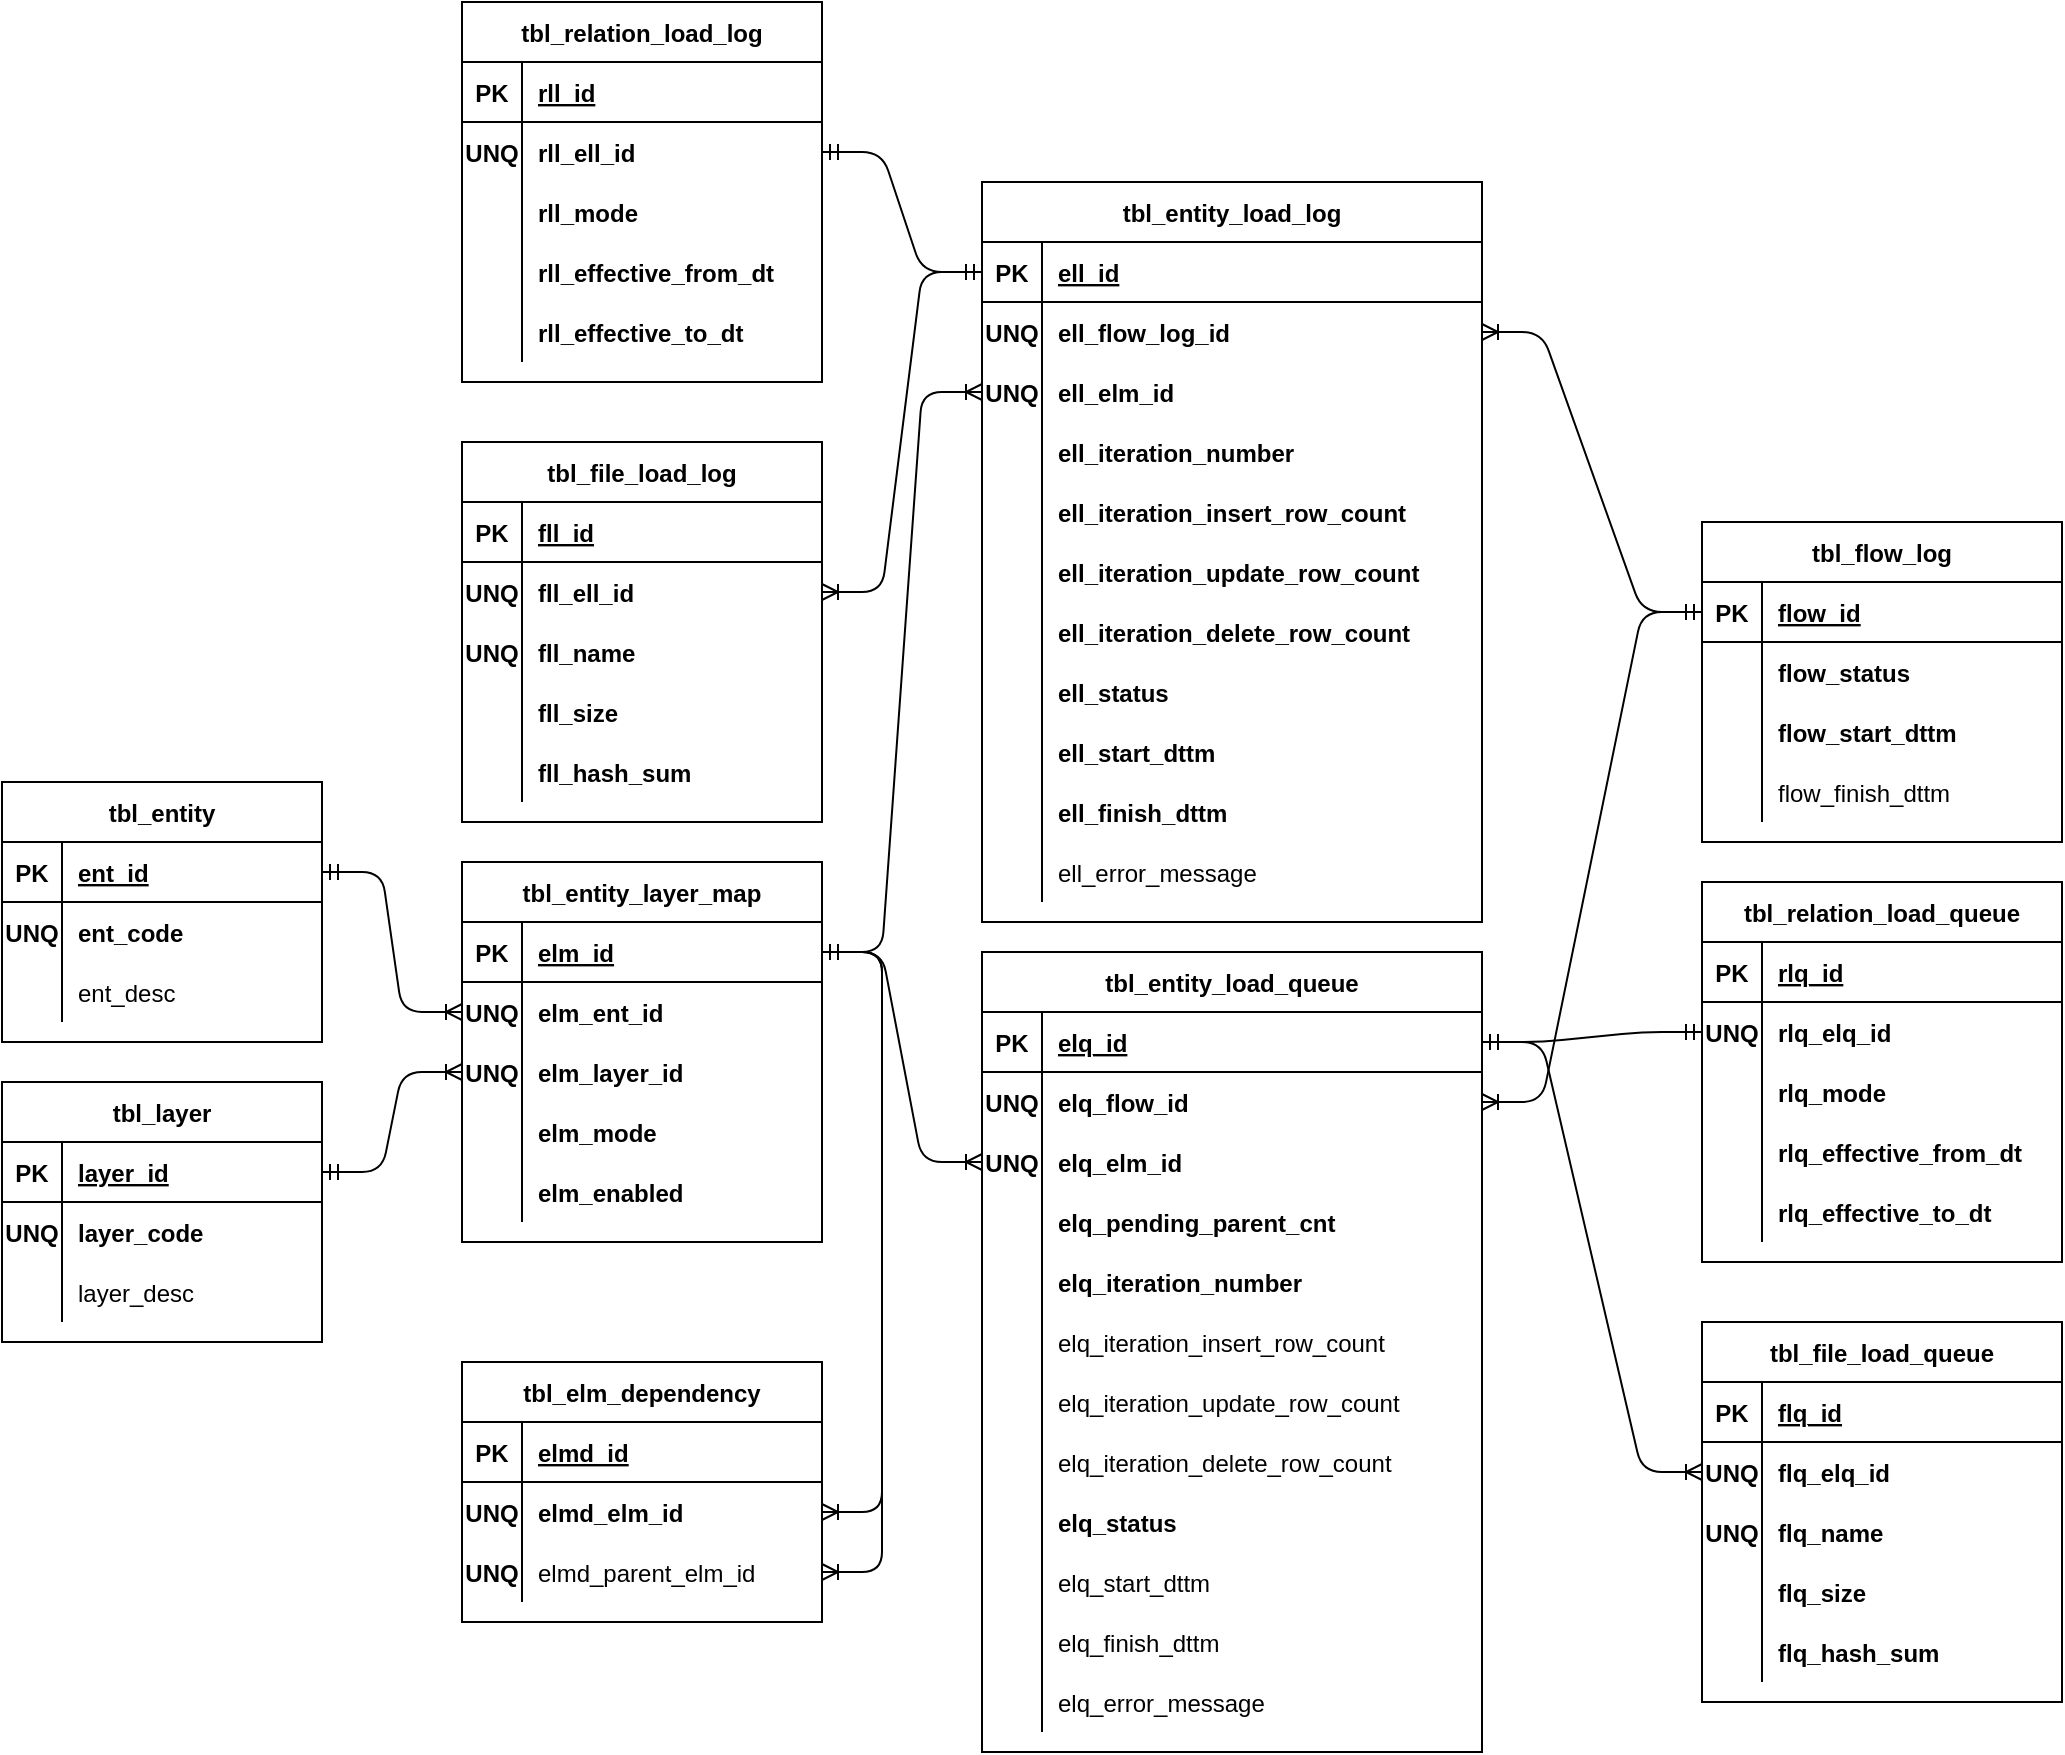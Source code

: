 <mxfile version="14.5.1" type="device"><diagram id="R2lEEEUBdFMjLlhIrx00" name="Page-1"><mxGraphModel dx="2272" dy="1922" grid="1" gridSize="10" guides="1" tooltips="1" connect="1" arrows="1" fold="1" page="1" pageScale="1" pageWidth="850" pageHeight="1100" math="0" shadow="0" extFonts="Permanent Marker^https://fonts.googleapis.com/css?family=Permanent+Marker"><root><mxCell id="0"/><mxCell id="1" parent="0"/><mxCell id="C-vyLk0tnHw3VtMMgP7b-2" value="tbl_layer" style="shape=table;startSize=30;container=1;collapsible=1;childLayout=tableLayout;fixedRows=1;rowLines=0;fontStyle=1;align=center;resizeLast=1;" parent="1" vertex="1"><mxGeometry x="-20" y="120" width="160" height="130" as="geometry"/></mxCell><mxCell id="C-vyLk0tnHw3VtMMgP7b-3" value="" style="shape=partialRectangle;collapsible=0;dropTarget=0;pointerEvents=0;fillColor=none;points=[[0,0.5],[1,0.5]];portConstraint=eastwest;top=0;left=0;right=0;bottom=1;" parent="C-vyLk0tnHw3VtMMgP7b-2" vertex="1"><mxGeometry y="30" width="160" height="30" as="geometry"/></mxCell><mxCell id="C-vyLk0tnHw3VtMMgP7b-4" value="PK" style="shape=partialRectangle;overflow=hidden;connectable=0;fillColor=none;top=0;left=0;bottom=0;right=0;fontStyle=1;" parent="C-vyLk0tnHw3VtMMgP7b-3" vertex="1"><mxGeometry width="30" height="30" as="geometry"/></mxCell><mxCell id="C-vyLk0tnHw3VtMMgP7b-5" value="layer_id" style="shape=partialRectangle;overflow=hidden;connectable=0;fillColor=none;top=0;left=0;bottom=0;right=0;align=left;spacingLeft=6;fontStyle=5;" parent="C-vyLk0tnHw3VtMMgP7b-3" vertex="1"><mxGeometry x="30" width="130" height="30" as="geometry"/></mxCell><mxCell id="C-vyLk0tnHw3VtMMgP7b-6" value="" style="shape=partialRectangle;collapsible=0;dropTarget=0;pointerEvents=0;fillColor=none;points=[[0,0.5],[1,0.5]];portConstraint=eastwest;top=0;left=0;right=0;bottom=0;" parent="C-vyLk0tnHw3VtMMgP7b-2" vertex="1"><mxGeometry y="60" width="160" height="30" as="geometry"/></mxCell><mxCell id="C-vyLk0tnHw3VtMMgP7b-7" value="UNQ" style="shape=partialRectangle;overflow=hidden;connectable=0;fillColor=none;top=0;left=0;bottom=0;right=0;fontStyle=1" parent="C-vyLk0tnHw3VtMMgP7b-6" vertex="1"><mxGeometry width="30" height="30" as="geometry"/></mxCell><mxCell id="C-vyLk0tnHw3VtMMgP7b-8" value="layer_code" style="shape=partialRectangle;overflow=hidden;connectable=0;fillColor=none;top=0;left=0;bottom=0;right=0;align=left;spacingLeft=6;fontStyle=1" parent="C-vyLk0tnHw3VtMMgP7b-6" vertex="1"><mxGeometry x="30" width="130" height="30" as="geometry"/></mxCell><mxCell id="C-vyLk0tnHw3VtMMgP7b-9" value="" style="shape=partialRectangle;collapsible=0;dropTarget=0;pointerEvents=0;fillColor=none;points=[[0,0.5],[1,0.5]];portConstraint=eastwest;top=0;left=0;right=0;bottom=0;" parent="C-vyLk0tnHw3VtMMgP7b-2" vertex="1"><mxGeometry y="90" width="160" height="30" as="geometry"/></mxCell><mxCell id="C-vyLk0tnHw3VtMMgP7b-10" value="" style="shape=partialRectangle;overflow=hidden;connectable=0;fillColor=none;top=0;left=0;bottom=0;right=0;" parent="C-vyLk0tnHw3VtMMgP7b-9" vertex="1"><mxGeometry width="30" height="30" as="geometry"/></mxCell><mxCell id="C-vyLk0tnHw3VtMMgP7b-11" value="layer_desc" style="shape=partialRectangle;overflow=hidden;connectable=0;fillColor=none;top=0;left=0;bottom=0;right=0;align=left;spacingLeft=6;" parent="C-vyLk0tnHw3VtMMgP7b-9" vertex="1"><mxGeometry x="30" width="130" height="30" as="geometry"/></mxCell><mxCell id="C-vyLk0tnHw3VtMMgP7b-13" value="tbl_flow_log" style="shape=table;startSize=30;container=1;collapsible=1;childLayout=tableLayout;fixedRows=1;rowLines=0;fontStyle=1;align=center;resizeLast=1;" parent="1" vertex="1"><mxGeometry x="830" y="-160" width="180" height="160" as="geometry"/></mxCell><mxCell id="C-vyLk0tnHw3VtMMgP7b-14" value="" style="shape=partialRectangle;collapsible=0;dropTarget=0;pointerEvents=0;fillColor=none;points=[[0,0.5],[1,0.5]];portConstraint=eastwest;top=0;left=0;right=0;bottom=1;" parent="C-vyLk0tnHw3VtMMgP7b-13" vertex="1"><mxGeometry y="30" width="180" height="30" as="geometry"/></mxCell><mxCell id="C-vyLk0tnHw3VtMMgP7b-15" value="PK" style="shape=partialRectangle;overflow=hidden;connectable=0;fillColor=none;top=0;left=0;bottom=0;right=0;fontStyle=1;" parent="C-vyLk0tnHw3VtMMgP7b-14" vertex="1"><mxGeometry width="30" height="30" as="geometry"/></mxCell><mxCell id="C-vyLk0tnHw3VtMMgP7b-16" value="flow_id" style="shape=partialRectangle;overflow=hidden;connectable=0;fillColor=none;top=0;left=0;bottom=0;right=0;align=left;spacingLeft=6;fontStyle=5;" parent="C-vyLk0tnHw3VtMMgP7b-14" vertex="1"><mxGeometry x="30" width="150" height="30" as="geometry"/></mxCell><mxCell id="n-sqBbWJOkg3POBEZH9E-104" value="" style="shape=partialRectangle;collapsible=0;dropTarget=0;pointerEvents=0;fillColor=none;points=[[0,0.5],[1,0.5]];portConstraint=eastwest;top=0;left=0;right=0;bottom=0;" parent="C-vyLk0tnHw3VtMMgP7b-13" vertex="1"><mxGeometry y="60" width="180" height="30" as="geometry"/></mxCell><mxCell id="n-sqBbWJOkg3POBEZH9E-105" value="" style="shape=partialRectangle;overflow=hidden;connectable=0;fillColor=none;top=0;left=0;bottom=0;right=0;" parent="n-sqBbWJOkg3POBEZH9E-104" vertex="1"><mxGeometry width="30" height="30" as="geometry"/></mxCell><mxCell id="n-sqBbWJOkg3POBEZH9E-106" value="flow_status" style="shape=partialRectangle;overflow=hidden;connectable=0;fillColor=none;top=0;left=0;bottom=0;right=0;align=left;spacingLeft=6;fontStyle=1" parent="n-sqBbWJOkg3POBEZH9E-104" vertex="1"><mxGeometry x="30" width="150" height="30" as="geometry"/></mxCell><mxCell id="C-vyLk0tnHw3VtMMgP7b-17" value="" style="shape=partialRectangle;collapsible=0;dropTarget=0;pointerEvents=0;fillColor=none;points=[[0,0.5],[1,0.5]];portConstraint=eastwest;top=0;left=0;right=0;bottom=0;" parent="C-vyLk0tnHw3VtMMgP7b-13" vertex="1"><mxGeometry y="90" width="180" height="30" as="geometry"/></mxCell><mxCell id="C-vyLk0tnHw3VtMMgP7b-18" value="" style="shape=partialRectangle;overflow=hidden;connectable=0;fillColor=none;top=0;left=0;bottom=0;right=0;" parent="C-vyLk0tnHw3VtMMgP7b-17" vertex="1"><mxGeometry width="30" height="30" as="geometry"/></mxCell><mxCell id="C-vyLk0tnHw3VtMMgP7b-19" value="flow_start_dttm" style="shape=partialRectangle;overflow=hidden;connectable=0;fillColor=none;top=0;left=0;bottom=0;right=0;align=left;spacingLeft=6;fontStyle=1" parent="C-vyLk0tnHw3VtMMgP7b-17" vertex="1"><mxGeometry x="30" width="150" height="30" as="geometry"/></mxCell><mxCell id="C-vyLk0tnHw3VtMMgP7b-20" value="" style="shape=partialRectangle;collapsible=0;dropTarget=0;pointerEvents=0;fillColor=none;points=[[0,0.5],[1,0.5]];portConstraint=eastwest;top=0;left=0;right=0;bottom=0;" parent="C-vyLk0tnHw3VtMMgP7b-13" vertex="1"><mxGeometry y="120" width="180" height="30" as="geometry"/></mxCell><mxCell id="C-vyLk0tnHw3VtMMgP7b-21" value="" style="shape=partialRectangle;overflow=hidden;connectable=0;fillColor=none;top=0;left=0;bottom=0;right=0;" parent="C-vyLk0tnHw3VtMMgP7b-20" vertex="1"><mxGeometry width="30" height="30" as="geometry"/></mxCell><mxCell id="C-vyLk0tnHw3VtMMgP7b-22" value="flow_finish_dttm" style="shape=partialRectangle;overflow=hidden;connectable=0;fillColor=none;top=0;left=0;bottom=0;right=0;align=left;spacingLeft=6;" parent="C-vyLk0tnHw3VtMMgP7b-20" vertex="1"><mxGeometry x="30" width="150" height="30" as="geometry"/></mxCell><mxCell id="C-vyLk0tnHw3VtMMgP7b-23" value="tbl_entity" style="shape=table;startSize=30;container=1;collapsible=1;childLayout=tableLayout;fixedRows=1;rowLines=0;fontStyle=1;align=center;resizeLast=1;" parent="1" vertex="1"><mxGeometry x="-20" y="-30" width="160" height="130" as="geometry"/></mxCell><mxCell id="C-vyLk0tnHw3VtMMgP7b-24" value="" style="shape=partialRectangle;collapsible=0;dropTarget=0;pointerEvents=0;fillColor=none;points=[[0,0.5],[1,0.5]];portConstraint=eastwest;top=0;left=0;right=0;bottom=1;" parent="C-vyLk0tnHw3VtMMgP7b-23" vertex="1"><mxGeometry y="30" width="160" height="30" as="geometry"/></mxCell><mxCell id="C-vyLk0tnHw3VtMMgP7b-25" value="PK" style="shape=partialRectangle;overflow=hidden;connectable=0;fillColor=none;top=0;left=0;bottom=0;right=0;fontStyle=1;" parent="C-vyLk0tnHw3VtMMgP7b-24" vertex="1"><mxGeometry width="30" height="30" as="geometry"/></mxCell><mxCell id="C-vyLk0tnHw3VtMMgP7b-26" value="ent_id" style="shape=partialRectangle;overflow=hidden;connectable=0;fillColor=none;top=0;left=0;bottom=0;right=0;align=left;spacingLeft=6;fontStyle=5;" parent="C-vyLk0tnHw3VtMMgP7b-24" vertex="1"><mxGeometry x="30" width="130" height="30" as="geometry"/></mxCell><mxCell id="n-sqBbWJOkg3POBEZH9E-1" value="" style="shape=partialRectangle;collapsible=0;dropTarget=0;pointerEvents=0;fillColor=none;points=[[0,0.5],[1,0.5]];portConstraint=eastwest;top=0;left=0;right=0;bottom=0;" parent="C-vyLk0tnHw3VtMMgP7b-23" vertex="1"><mxGeometry y="60" width="160" height="30" as="geometry"/></mxCell><mxCell id="n-sqBbWJOkg3POBEZH9E-2" value="UNQ" style="shape=partialRectangle;overflow=hidden;connectable=0;fillColor=none;top=0;left=0;bottom=0;right=0;fontStyle=1" parent="n-sqBbWJOkg3POBEZH9E-1" vertex="1"><mxGeometry width="30" height="30" as="geometry"/></mxCell><mxCell id="n-sqBbWJOkg3POBEZH9E-3" value="ent_code" style="shape=partialRectangle;overflow=hidden;connectable=0;fillColor=none;top=0;left=0;bottom=0;right=0;align=left;spacingLeft=6;fontStyle=1" parent="n-sqBbWJOkg3POBEZH9E-1" vertex="1"><mxGeometry x="30" width="130" height="30" as="geometry"/></mxCell><mxCell id="n-sqBbWJOkg3POBEZH9E-7" value="" style="shape=partialRectangle;collapsible=0;dropTarget=0;pointerEvents=0;fillColor=none;points=[[0,0.5],[1,0.5]];portConstraint=eastwest;top=0;left=0;right=0;bottom=0;" parent="C-vyLk0tnHw3VtMMgP7b-23" vertex="1"><mxGeometry y="90" width="160" height="30" as="geometry"/></mxCell><mxCell id="n-sqBbWJOkg3POBEZH9E-8" value="" style="shape=partialRectangle;overflow=hidden;connectable=0;fillColor=none;top=0;left=0;bottom=0;right=0;" parent="n-sqBbWJOkg3POBEZH9E-7" vertex="1"><mxGeometry width="30" height="30" as="geometry"/></mxCell><mxCell id="n-sqBbWJOkg3POBEZH9E-9" value="ent_desc" style="shape=partialRectangle;overflow=hidden;connectable=0;fillColor=none;top=0;left=0;bottom=0;right=0;align=left;spacingLeft=6;fontStyle=0" parent="n-sqBbWJOkg3POBEZH9E-7" vertex="1"><mxGeometry x="30" width="130" height="30" as="geometry"/></mxCell><mxCell id="n-sqBbWJOkg3POBEZH9E-13" value="" style="edgeStyle=entityRelationEdgeStyle;fontSize=12;html=1;endArrow=ERoneToMany;startArrow=ERmandOne;" parent="1" source="C-vyLk0tnHw3VtMMgP7b-3" target="0YgivnZFi4WIbgcl_7bm-8" edge="1"><mxGeometry width="100" height="100" relative="1" as="geometry"><mxPoint x="370" y="460" as="sourcePoint"/><mxPoint x="470" y="360" as="targetPoint"/></mxGeometry></mxCell><mxCell id="n-sqBbWJOkg3POBEZH9E-30" value="" style="edgeStyle=entityRelationEdgeStyle;fontSize=12;html=1;endArrow=ERoneToMany;startArrow=ERmandOne;" parent="1" source="C-vyLk0tnHw3VtMMgP7b-14" target="n-sqBbWJOkg3POBEZH9E-35" edge="1"><mxGeometry width="100" height="100" relative="1" as="geometry"><mxPoint x="370" y="490" as="sourcePoint"/><mxPoint x="980" y="115" as="targetPoint"/></mxGeometry></mxCell><mxCell id="n-sqBbWJOkg3POBEZH9E-31" value="tbl_entity_load_log" style="shape=table;startSize=30;container=1;collapsible=1;childLayout=tableLayout;fixedRows=1;rowLines=0;fontStyle=1;align=center;resizeLast=1;" parent="1" vertex="1"><mxGeometry x="470" y="-330" width="250" height="370" as="geometry"/></mxCell><mxCell id="n-sqBbWJOkg3POBEZH9E-32" value="" style="shape=partialRectangle;collapsible=0;dropTarget=0;pointerEvents=0;fillColor=none;top=0;left=0;bottom=1;right=0;points=[[0,0.5],[1,0.5]];portConstraint=eastwest;" parent="n-sqBbWJOkg3POBEZH9E-31" vertex="1"><mxGeometry y="30" width="250" height="30" as="geometry"/></mxCell><mxCell id="n-sqBbWJOkg3POBEZH9E-33" value="PK" style="shape=partialRectangle;connectable=0;fillColor=none;top=0;left=0;bottom=0;right=0;fontStyle=1;overflow=hidden;" parent="n-sqBbWJOkg3POBEZH9E-32" vertex="1"><mxGeometry width="30" height="30" as="geometry"/></mxCell><mxCell id="n-sqBbWJOkg3POBEZH9E-34" value="ell_id" style="shape=partialRectangle;connectable=0;fillColor=none;top=0;left=0;bottom=0;right=0;align=left;spacingLeft=6;fontStyle=5;overflow=hidden;" parent="n-sqBbWJOkg3POBEZH9E-32" vertex="1"><mxGeometry x="30" width="220" height="30" as="geometry"/></mxCell><mxCell id="n-sqBbWJOkg3POBEZH9E-35" value="" style="shape=partialRectangle;collapsible=0;dropTarget=0;pointerEvents=0;fillColor=none;top=0;left=0;bottom=0;right=0;points=[[0,0.5],[1,0.5]];portConstraint=eastwest;" parent="n-sqBbWJOkg3POBEZH9E-31" vertex="1"><mxGeometry y="60" width="250" height="30" as="geometry"/></mxCell><mxCell id="n-sqBbWJOkg3POBEZH9E-36" value="UNQ" style="shape=partialRectangle;connectable=0;fillColor=none;top=0;left=0;bottom=0;right=0;editable=1;overflow=hidden;fontStyle=1" parent="n-sqBbWJOkg3POBEZH9E-35" vertex="1"><mxGeometry width="30" height="30" as="geometry"/></mxCell><mxCell id="n-sqBbWJOkg3POBEZH9E-37" value="ell_flow_log_id" style="shape=partialRectangle;connectable=0;fillColor=none;top=0;left=0;bottom=0;right=0;align=left;spacingLeft=6;overflow=hidden;fontStyle=1" parent="n-sqBbWJOkg3POBEZH9E-35" vertex="1"><mxGeometry x="30" width="220" height="30" as="geometry"/></mxCell><mxCell id="n-sqBbWJOkg3POBEZH9E-38" value="" style="shape=partialRectangle;collapsible=0;dropTarget=0;pointerEvents=0;fillColor=none;top=0;left=0;bottom=0;right=0;points=[[0,0.5],[1,0.5]];portConstraint=eastwest;" parent="n-sqBbWJOkg3POBEZH9E-31" vertex="1"><mxGeometry y="90" width="250" height="30" as="geometry"/></mxCell><mxCell id="n-sqBbWJOkg3POBEZH9E-39" value="UNQ" style="shape=partialRectangle;connectable=0;fillColor=none;top=0;left=0;bottom=0;right=0;editable=1;overflow=hidden;fontStyle=1" parent="n-sqBbWJOkg3POBEZH9E-38" vertex="1"><mxGeometry width="30" height="30" as="geometry"/></mxCell><mxCell id="n-sqBbWJOkg3POBEZH9E-40" value="ell_elm_id" style="shape=partialRectangle;connectable=0;fillColor=none;top=0;left=0;bottom=0;right=0;align=left;spacingLeft=6;overflow=hidden;fontStyle=1" parent="n-sqBbWJOkg3POBEZH9E-38" vertex="1"><mxGeometry x="30" width="220" height="30" as="geometry"/></mxCell><mxCell id="n-sqBbWJOkg3POBEZH9E-67" value="" style="shape=partialRectangle;collapsible=0;dropTarget=0;pointerEvents=0;fillColor=none;top=0;left=0;bottom=0;right=0;points=[[0,0.5],[1,0.5]];portConstraint=eastwest;" parent="n-sqBbWJOkg3POBEZH9E-31" vertex="1"><mxGeometry y="120" width="250" height="30" as="geometry"/></mxCell><mxCell id="n-sqBbWJOkg3POBEZH9E-68" value="" style="shape=partialRectangle;connectable=0;fillColor=none;top=0;left=0;bottom=0;right=0;editable=1;overflow=hidden;" parent="n-sqBbWJOkg3POBEZH9E-67" vertex="1"><mxGeometry width="30" height="30" as="geometry"/></mxCell><mxCell id="n-sqBbWJOkg3POBEZH9E-69" value="ell_iteration_number" style="shape=partialRectangle;connectable=0;fillColor=none;top=0;left=0;bottom=0;right=0;align=left;spacingLeft=6;overflow=hidden;fontStyle=1" parent="n-sqBbWJOkg3POBEZH9E-67" vertex="1"><mxGeometry x="30" width="220" height="30" as="geometry"/></mxCell><mxCell id="n-sqBbWJOkg3POBEZH9E-70" value="" style="shape=partialRectangle;collapsible=0;dropTarget=0;pointerEvents=0;fillColor=none;top=0;left=0;bottom=0;right=0;points=[[0,0.5],[1,0.5]];portConstraint=eastwest;" parent="n-sqBbWJOkg3POBEZH9E-31" vertex="1"><mxGeometry y="150" width="250" height="30" as="geometry"/></mxCell><mxCell id="n-sqBbWJOkg3POBEZH9E-71" value="" style="shape=partialRectangle;connectable=0;fillColor=none;top=0;left=0;bottom=0;right=0;editable=1;overflow=hidden;" parent="n-sqBbWJOkg3POBEZH9E-70" vertex="1"><mxGeometry width="30" height="30" as="geometry"/></mxCell><mxCell id="n-sqBbWJOkg3POBEZH9E-72" value="ell_iteration_insert_row_count" style="shape=partialRectangle;connectable=0;fillColor=none;top=0;left=0;bottom=0;right=0;align=left;spacingLeft=6;overflow=hidden;fontStyle=1" parent="n-sqBbWJOkg3POBEZH9E-70" vertex="1"><mxGeometry x="30" width="220" height="30" as="geometry"/></mxCell><mxCell id="0YgivnZFi4WIbgcl_7bm-109" value="" style="shape=partialRectangle;collapsible=0;dropTarget=0;pointerEvents=0;fillColor=none;top=0;left=0;bottom=0;right=0;points=[[0,0.5],[1,0.5]];portConstraint=eastwest;" parent="n-sqBbWJOkg3POBEZH9E-31" vertex="1"><mxGeometry y="180" width="250" height="30" as="geometry"/></mxCell><mxCell id="0YgivnZFi4WIbgcl_7bm-110" value="" style="shape=partialRectangle;connectable=0;fillColor=none;top=0;left=0;bottom=0;right=0;editable=1;overflow=hidden;" parent="0YgivnZFi4WIbgcl_7bm-109" vertex="1"><mxGeometry width="30" height="30" as="geometry"/></mxCell><mxCell id="0YgivnZFi4WIbgcl_7bm-111" value="ell_iteration_update_row_count" style="shape=partialRectangle;connectable=0;fillColor=none;top=0;left=0;bottom=0;right=0;align=left;spacingLeft=6;overflow=hidden;fontStyle=1" parent="0YgivnZFi4WIbgcl_7bm-109" vertex="1"><mxGeometry x="30" width="220" height="30" as="geometry"/></mxCell><mxCell id="0YgivnZFi4WIbgcl_7bm-112" value="" style="shape=partialRectangle;collapsible=0;dropTarget=0;pointerEvents=0;fillColor=none;top=0;left=0;bottom=0;right=0;points=[[0,0.5],[1,0.5]];portConstraint=eastwest;" parent="n-sqBbWJOkg3POBEZH9E-31" vertex="1"><mxGeometry y="210" width="250" height="30" as="geometry"/></mxCell><mxCell id="0YgivnZFi4WIbgcl_7bm-113" value="" style="shape=partialRectangle;connectable=0;fillColor=none;top=0;left=0;bottom=0;right=0;editable=1;overflow=hidden;" parent="0YgivnZFi4WIbgcl_7bm-112" vertex="1"><mxGeometry width="30" height="30" as="geometry"/></mxCell><mxCell id="0YgivnZFi4WIbgcl_7bm-114" value="ell_iteration_delete_row_count" style="shape=partialRectangle;connectable=0;fillColor=none;top=0;left=0;bottom=0;right=0;align=left;spacingLeft=6;overflow=hidden;fontStyle=1" parent="0YgivnZFi4WIbgcl_7bm-112" vertex="1"><mxGeometry x="30" width="220" height="30" as="geometry"/></mxCell><mxCell id="n-sqBbWJOkg3POBEZH9E-41" value="" style="shape=partialRectangle;collapsible=0;dropTarget=0;pointerEvents=0;fillColor=none;top=0;left=0;bottom=0;right=0;points=[[0,0.5],[1,0.5]];portConstraint=eastwest;" parent="n-sqBbWJOkg3POBEZH9E-31" vertex="1"><mxGeometry y="240" width="250" height="30" as="geometry"/></mxCell><mxCell id="n-sqBbWJOkg3POBEZH9E-42" value="" style="shape=partialRectangle;connectable=0;fillColor=none;top=0;left=0;bottom=0;right=0;editable=1;overflow=hidden;" parent="n-sqBbWJOkg3POBEZH9E-41" vertex="1"><mxGeometry width="30" height="30" as="geometry"/></mxCell><mxCell id="n-sqBbWJOkg3POBEZH9E-43" value="ell_status" style="shape=partialRectangle;connectable=0;fillColor=none;top=0;left=0;bottom=0;right=0;align=left;spacingLeft=6;overflow=hidden;fontStyle=1" parent="n-sqBbWJOkg3POBEZH9E-41" vertex="1"><mxGeometry x="30" width="220" height="30" as="geometry"/></mxCell><mxCell id="n-sqBbWJOkg3POBEZH9E-53" value="" style="shape=partialRectangle;collapsible=0;dropTarget=0;pointerEvents=0;fillColor=none;top=0;left=0;bottom=0;right=0;points=[[0,0.5],[1,0.5]];portConstraint=eastwest;" parent="n-sqBbWJOkg3POBEZH9E-31" vertex="1"><mxGeometry y="270" width="250" height="30" as="geometry"/></mxCell><mxCell id="n-sqBbWJOkg3POBEZH9E-54" value="" style="shape=partialRectangle;connectable=0;fillColor=none;top=0;left=0;bottom=0;right=0;editable=1;overflow=hidden;" parent="n-sqBbWJOkg3POBEZH9E-53" vertex="1"><mxGeometry width="30" height="30" as="geometry"/></mxCell><mxCell id="n-sqBbWJOkg3POBEZH9E-55" value="ell_start_dttm" style="shape=partialRectangle;connectable=0;fillColor=none;top=0;left=0;bottom=0;right=0;align=left;spacingLeft=6;overflow=hidden;fontStyle=1" parent="n-sqBbWJOkg3POBEZH9E-53" vertex="1"><mxGeometry x="30" width="220" height="30" as="geometry"/></mxCell><mxCell id="n-sqBbWJOkg3POBEZH9E-56" value="" style="shape=partialRectangle;collapsible=0;dropTarget=0;pointerEvents=0;fillColor=none;top=0;left=0;bottom=0;right=0;points=[[0,0.5],[1,0.5]];portConstraint=eastwest;" parent="n-sqBbWJOkg3POBEZH9E-31" vertex="1"><mxGeometry y="300" width="250" height="30" as="geometry"/></mxCell><mxCell id="n-sqBbWJOkg3POBEZH9E-57" value="" style="shape=partialRectangle;connectable=0;fillColor=none;top=0;left=0;bottom=0;right=0;editable=1;overflow=hidden;" parent="n-sqBbWJOkg3POBEZH9E-56" vertex="1"><mxGeometry width="30" height="30" as="geometry"/></mxCell><mxCell id="n-sqBbWJOkg3POBEZH9E-58" value="ell_finish_dttm" style="shape=partialRectangle;connectable=0;fillColor=none;top=0;left=0;bottom=0;right=0;align=left;spacingLeft=6;overflow=hidden;fontStyle=1" parent="n-sqBbWJOkg3POBEZH9E-56" vertex="1"><mxGeometry x="30" width="220" height="30" as="geometry"/></mxCell><mxCell id="n-sqBbWJOkg3POBEZH9E-59" value="" style="shape=partialRectangle;collapsible=0;dropTarget=0;pointerEvents=0;fillColor=none;top=0;left=0;bottom=0;right=0;points=[[0,0.5],[1,0.5]];portConstraint=eastwest;" parent="n-sqBbWJOkg3POBEZH9E-31" vertex="1"><mxGeometry y="330" width="250" height="30" as="geometry"/></mxCell><mxCell id="n-sqBbWJOkg3POBEZH9E-60" value="" style="shape=partialRectangle;connectable=0;fillColor=none;top=0;left=0;bottom=0;right=0;editable=1;overflow=hidden;" parent="n-sqBbWJOkg3POBEZH9E-59" vertex="1"><mxGeometry width="30" height="30" as="geometry"/></mxCell><mxCell id="n-sqBbWJOkg3POBEZH9E-61" value="ell_error_message" style="shape=partialRectangle;connectable=0;fillColor=none;top=0;left=0;bottom=0;right=0;align=left;spacingLeft=6;overflow=hidden;" parent="n-sqBbWJOkg3POBEZH9E-59" vertex="1"><mxGeometry x="30" width="220" height="30" as="geometry"/></mxCell><mxCell id="n-sqBbWJOkg3POBEZH9E-52" value="" style="edgeStyle=entityRelationEdgeStyle;fontSize=12;html=1;endArrow=ERoneToMany;startArrow=ERmandOne;" parent="1" source="0YgivnZFi4WIbgcl_7bm-2" target="n-sqBbWJOkg3POBEZH9E-38" edge="1"><mxGeometry width="100" height="100" relative="1" as="geometry"><mxPoint x="710" y="-10" as="sourcePoint"/><mxPoint x="810" y="-110" as="targetPoint"/></mxGeometry></mxCell><mxCell id="n-sqBbWJOkg3POBEZH9E-73" value="tbl_relation_load_log" style="shape=table;startSize=30;container=1;collapsible=1;childLayout=tableLayout;fixedRows=1;rowLines=0;fontStyle=1;align=center;resizeLast=1;" parent="1" vertex="1"><mxGeometry x="210" y="-420" width="180" height="190" as="geometry"/></mxCell><mxCell id="n-sqBbWJOkg3POBEZH9E-74" value="" style="shape=partialRectangle;collapsible=0;dropTarget=0;pointerEvents=0;fillColor=none;top=0;left=0;bottom=1;right=0;points=[[0,0.5],[1,0.5]];portConstraint=eastwest;" parent="n-sqBbWJOkg3POBEZH9E-73" vertex="1"><mxGeometry y="30" width="180" height="30" as="geometry"/></mxCell><mxCell id="n-sqBbWJOkg3POBEZH9E-75" value="PK" style="shape=partialRectangle;connectable=0;fillColor=none;top=0;left=0;bottom=0;right=0;fontStyle=1;overflow=hidden;" parent="n-sqBbWJOkg3POBEZH9E-74" vertex="1"><mxGeometry width="30" height="30" as="geometry"/></mxCell><mxCell id="n-sqBbWJOkg3POBEZH9E-76" value="rll_id" style="shape=partialRectangle;connectable=0;fillColor=none;top=0;left=0;bottom=0;right=0;align=left;spacingLeft=6;fontStyle=5;overflow=hidden;" parent="n-sqBbWJOkg3POBEZH9E-74" vertex="1"><mxGeometry x="30" width="150" height="30" as="geometry"/></mxCell><mxCell id="n-sqBbWJOkg3POBEZH9E-77" value="" style="shape=partialRectangle;collapsible=0;dropTarget=0;pointerEvents=0;fillColor=none;top=0;left=0;bottom=0;right=0;points=[[0,0.5],[1,0.5]];portConstraint=eastwest;" parent="n-sqBbWJOkg3POBEZH9E-73" vertex="1"><mxGeometry y="60" width="180" height="30" as="geometry"/></mxCell><mxCell id="n-sqBbWJOkg3POBEZH9E-78" value="UNQ" style="shape=partialRectangle;connectable=0;fillColor=none;top=0;left=0;bottom=0;right=0;editable=1;overflow=hidden;fontStyle=1" parent="n-sqBbWJOkg3POBEZH9E-77" vertex="1"><mxGeometry width="30" height="30" as="geometry"/></mxCell><mxCell id="n-sqBbWJOkg3POBEZH9E-79" value="rll_ell_id" style="shape=partialRectangle;connectable=0;fillColor=none;top=0;left=0;bottom=0;right=0;align=left;spacingLeft=6;overflow=hidden;fontStyle=1" parent="n-sqBbWJOkg3POBEZH9E-77" vertex="1"><mxGeometry x="30" width="150" height="30" as="geometry"/></mxCell><mxCell id="n-sqBbWJOkg3POBEZH9E-107" value="" style="shape=partialRectangle;collapsible=0;dropTarget=0;pointerEvents=0;fillColor=none;top=0;left=0;bottom=0;right=0;points=[[0,0.5],[1,0.5]];portConstraint=eastwest;" parent="n-sqBbWJOkg3POBEZH9E-73" vertex="1"><mxGeometry y="90" width="180" height="30" as="geometry"/></mxCell><mxCell id="n-sqBbWJOkg3POBEZH9E-108" value="" style="shape=partialRectangle;connectable=0;fillColor=none;top=0;left=0;bottom=0;right=0;editable=1;overflow=hidden;" parent="n-sqBbWJOkg3POBEZH9E-107" vertex="1"><mxGeometry width="30" height="30" as="geometry"/></mxCell><mxCell id="n-sqBbWJOkg3POBEZH9E-109" value="rll_mode" style="shape=partialRectangle;connectable=0;fillColor=none;top=0;left=0;bottom=0;right=0;align=left;spacingLeft=6;overflow=hidden;fontStyle=1" parent="n-sqBbWJOkg3POBEZH9E-107" vertex="1"><mxGeometry x="30" width="150" height="30" as="geometry"/></mxCell><mxCell id="n-sqBbWJOkg3POBEZH9E-80" value="" style="shape=partialRectangle;collapsible=0;dropTarget=0;pointerEvents=0;fillColor=none;top=0;left=0;bottom=0;right=0;points=[[0,0.5],[1,0.5]];portConstraint=eastwest;" parent="n-sqBbWJOkg3POBEZH9E-73" vertex="1"><mxGeometry y="120" width="180" height="30" as="geometry"/></mxCell><mxCell id="n-sqBbWJOkg3POBEZH9E-81" value="" style="shape=partialRectangle;connectable=0;fillColor=none;top=0;left=0;bottom=0;right=0;editable=1;overflow=hidden;" parent="n-sqBbWJOkg3POBEZH9E-80" vertex="1"><mxGeometry width="30" height="30" as="geometry"/></mxCell><mxCell id="n-sqBbWJOkg3POBEZH9E-82" value="rll_effective_from_dt" style="shape=partialRectangle;connectable=0;fillColor=none;top=0;left=0;bottom=0;right=0;align=left;spacingLeft=6;overflow=hidden;fontStyle=1" parent="n-sqBbWJOkg3POBEZH9E-80" vertex="1"><mxGeometry x="30" width="150" height="30" as="geometry"/></mxCell><mxCell id="n-sqBbWJOkg3POBEZH9E-83" value="" style="shape=partialRectangle;collapsible=0;dropTarget=0;pointerEvents=0;fillColor=none;top=0;left=0;bottom=0;right=0;points=[[0,0.5],[1,0.5]];portConstraint=eastwest;" parent="n-sqBbWJOkg3POBEZH9E-73" vertex="1"><mxGeometry y="150" width="180" height="30" as="geometry"/></mxCell><mxCell id="n-sqBbWJOkg3POBEZH9E-84" value="" style="shape=partialRectangle;connectable=0;fillColor=none;top=0;left=0;bottom=0;right=0;editable=1;overflow=hidden;" parent="n-sqBbWJOkg3POBEZH9E-83" vertex="1"><mxGeometry width="30" height="30" as="geometry"/></mxCell><mxCell id="n-sqBbWJOkg3POBEZH9E-85" value="rll_effective_to_dt" style="shape=partialRectangle;connectable=0;fillColor=none;top=0;left=0;bottom=0;right=0;align=left;spacingLeft=6;overflow=hidden;fontStyle=1" parent="n-sqBbWJOkg3POBEZH9E-83" vertex="1"><mxGeometry x="30" width="150" height="30" as="geometry"/></mxCell><mxCell id="n-sqBbWJOkg3POBEZH9E-86" value="" style="edgeStyle=entityRelationEdgeStyle;fontSize=12;html=1;endArrow=ERmandOne;startArrow=ERmandOne;" parent="1" source="n-sqBbWJOkg3POBEZH9E-32" target="n-sqBbWJOkg3POBEZH9E-77" edge="1"><mxGeometry width="100" height="100" relative="1" as="geometry"><mxPoint x="630" y="-10" as="sourcePoint"/><mxPoint x="730" y="-110" as="targetPoint"/></mxGeometry></mxCell><mxCell id="n-sqBbWJOkg3POBEZH9E-87" value="tbl_file_load_log" style="shape=table;startSize=30;container=1;collapsible=1;childLayout=tableLayout;fixedRows=1;rowLines=0;fontStyle=1;align=center;resizeLast=1;" parent="1" vertex="1"><mxGeometry x="210" y="-200" width="180" height="190" as="geometry"/></mxCell><mxCell id="n-sqBbWJOkg3POBEZH9E-88" value="" style="shape=partialRectangle;collapsible=0;dropTarget=0;pointerEvents=0;fillColor=none;top=0;left=0;bottom=1;right=0;points=[[0,0.5],[1,0.5]];portConstraint=eastwest;" parent="n-sqBbWJOkg3POBEZH9E-87" vertex="1"><mxGeometry y="30" width="180" height="30" as="geometry"/></mxCell><mxCell id="n-sqBbWJOkg3POBEZH9E-89" value="PK" style="shape=partialRectangle;connectable=0;fillColor=none;top=0;left=0;bottom=0;right=0;fontStyle=1;overflow=hidden;" parent="n-sqBbWJOkg3POBEZH9E-88" vertex="1"><mxGeometry width="30" height="30" as="geometry"/></mxCell><mxCell id="n-sqBbWJOkg3POBEZH9E-90" value="fll_id" style="shape=partialRectangle;connectable=0;fillColor=none;top=0;left=0;bottom=0;right=0;align=left;spacingLeft=6;fontStyle=5;overflow=hidden;" parent="n-sqBbWJOkg3POBEZH9E-88" vertex="1"><mxGeometry x="30" width="150" height="30" as="geometry"/></mxCell><mxCell id="n-sqBbWJOkg3POBEZH9E-91" value="" style="shape=partialRectangle;collapsible=0;dropTarget=0;pointerEvents=0;fillColor=none;top=0;left=0;bottom=0;right=0;points=[[0,0.5],[1,0.5]];portConstraint=eastwest;" parent="n-sqBbWJOkg3POBEZH9E-87" vertex="1"><mxGeometry y="60" width="180" height="30" as="geometry"/></mxCell><mxCell id="n-sqBbWJOkg3POBEZH9E-92" value="UNQ" style="shape=partialRectangle;connectable=0;fillColor=none;top=0;left=0;bottom=0;right=0;editable=1;overflow=hidden;fontStyle=1" parent="n-sqBbWJOkg3POBEZH9E-91" vertex="1"><mxGeometry width="30" height="30" as="geometry"/></mxCell><mxCell id="n-sqBbWJOkg3POBEZH9E-93" value="fll_ell_id" style="shape=partialRectangle;connectable=0;fillColor=none;top=0;left=0;bottom=0;right=0;align=left;spacingLeft=6;overflow=hidden;fontStyle=1" parent="n-sqBbWJOkg3POBEZH9E-91" vertex="1"><mxGeometry x="30" width="150" height="30" as="geometry"/></mxCell><mxCell id="n-sqBbWJOkg3POBEZH9E-94" value="" style="shape=partialRectangle;collapsible=0;dropTarget=0;pointerEvents=0;fillColor=none;top=0;left=0;bottom=0;right=0;points=[[0,0.5],[1,0.5]];portConstraint=eastwest;" parent="n-sqBbWJOkg3POBEZH9E-87" vertex="1"><mxGeometry y="90" width="180" height="30" as="geometry"/></mxCell><mxCell id="n-sqBbWJOkg3POBEZH9E-95" value="UNQ" style="shape=partialRectangle;connectable=0;fillColor=none;top=0;left=0;bottom=0;right=0;editable=1;overflow=hidden;fontStyle=1" parent="n-sqBbWJOkg3POBEZH9E-94" vertex="1"><mxGeometry width="30" height="30" as="geometry"/></mxCell><mxCell id="n-sqBbWJOkg3POBEZH9E-96" value="fll_name" style="shape=partialRectangle;connectable=0;fillColor=none;top=0;left=0;bottom=0;right=0;align=left;spacingLeft=6;overflow=hidden;fontStyle=1" parent="n-sqBbWJOkg3POBEZH9E-94" vertex="1"><mxGeometry x="30" width="150" height="30" as="geometry"/></mxCell><mxCell id="n-sqBbWJOkg3POBEZH9E-97" value="" style="shape=partialRectangle;collapsible=0;dropTarget=0;pointerEvents=0;fillColor=none;top=0;left=0;bottom=0;right=0;points=[[0,0.5],[1,0.5]];portConstraint=eastwest;" parent="n-sqBbWJOkg3POBEZH9E-87" vertex="1"><mxGeometry y="120" width="180" height="30" as="geometry"/></mxCell><mxCell id="n-sqBbWJOkg3POBEZH9E-98" value="" style="shape=partialRectangle;connectable=0;fillColor=none;top=0;left=0;bottom=0;right=0;editable=1;overflow=hidden;" parent="n-sqBbWJOkg3POBEZH9E-97" vertex="1"><mxGeometry width="30" height="30" as="geometry"/></mxCell><mxCell id="n-sqBbWJOkg3POBEZH9E-99" value="fll_size" style="shape=partialRectangle;connectable=0;fillColor=none;top=0;left=0;bottom=0;right=0;align=left;spacingLeft=6;overflow=hidden;fontStyle=1" parent="n-sqBbWJOkg3POBEZH9E-97" vertex="1"><mxGeometry x="30" width="150" height="30" as="geometry"/></mxCell><mxCell id="n-sqBbWJOkg3POBEZH9E-100" value="" style="shape=partialRectangle;collapsible=0;dropTarget=0;pointerEvents=0;fillColor=none;top=0;left=0;bottom=0;right=0;points=[[0,0.5],[1,0.5]];portConstraint=eastwest;" parent="n-sqBbWJOkg3POBEZH9E-87" vertex="1"><mxGeometry y="150" width="180" height="30" as="geometry"/></mxCell><mxCell id="n-sqBbWJOkg3POBEZH9E-101" value="" style="shape=partialRectangle;connectable=0;fillColor=none;top=0;left=0;bottom=0;right=0;editable=1;overflow=hidden;" parent="n-sqBbWJOkg3POBEZH9E-100" vertex="1"><mxGeometry width="30" height="30" as="geometry"/></mxCell><mxCell id="n-sqBbWJOkg3POBEZH9E-102" value="fll_hash_sum" style="shape=partialRectangle;connectable=0;fillColor=none;top=0;left=0;bottom=0;right=0;align=left;spacingLeft=6;overflow=hidden;fontStyle=1" parent="n-sqBbWJOkg3POBEZH9E-100" vertex="1"><mxGeometry x="30" width="150" height="30" as="geometry"/></mxCell><mxCell id="n-sqBbWJOkg3POBEZH9E-103" value="" style="edgeStyle=entityRelationEdgeStyle;fontSize=12;html=1;endArrow=ERoneToMany;startArrow=ERmandOne;" parent="1" source="n-sqBbWJOkg3POBEZH9E-32" target="n-sqBbWJOkg3POBEZH9E-91" edge="1"><mxGeometry width="100" height="100" relative="1" as="geometry"><mxPoint x="630" y="-110" as="sourcePoint"/><mxPoint x="730" y="-210" as="targetPoint"/></mxGeometry></mxCell><mxCell id="0YgivnZFi4WIbgcl_7bm-1" value="tbl_entity_layer_map" style="shape=table;startSize=30;container=1;collapsible=1;childLayout=tableLayout;fixedRows=1;rowLines=0;fontStyle=1;align=center;resizeLast=1;" parent="1" vertex="1"><mxGeometry x="210" y="10" width="180" height="190" as="geometry"/></mxCell><mxCell id="0YgivnZFi4WIbgcl_7bm-2" value="" style="shape=partialRectangle;collapsible=0;dropTarget=0;pointerEvents=0;fillColor=none;top=0;left=0;bottom=1;right=0;points=[[0,0.5],[1,0.5]];portConstraint=eastwest;" parent="0YgivnZFi4WIbgcl_7bm-1" vertex="1"><mxGeometry y="30" width="180" height="30" as="geometry"/></mxCell><mxCell id="0YgivnZFi4WIbgcl_7bm-3" value="PK" style="shape=partialRectangle;connectable=0;fillColor=none;top=0;left=0;bottom=0;right=0;fontStyle=1;overflow=hidden;" parent="0YgivnZFi4WIbgcl_7bm-2" vertex="1"><mxGeometry width="30" height="30" as="geometry"/></mxCell><mxCell id="0YgivnZFi4WIbgcl_7bm-4" value="elm_id" style="shape=partialRectangle;connectable=0;fillColor=none;top=0;left=0;bottom=0;right=0;align=left;spacingLeft=6;fontStyle=5;overflow=hidden;" parent="0YgivnZFi4WIbgcl_7bm-2" vertex="1"><mxGeometry x="30" width="150" height="30" as="geometry"/></mxCell><mxCell id="0YgivnZFi4WIbgcl_7bm-5" value="" style="shape=partialRectangle;collapsible=0;dropTarget=0;pointerEvents=0;fillColor=none;top=0;left=0;bottom=0;right=0;points=[[0,0.5],[1,0.5]];portConstraint=eastwest;" parent="0YgivnZFi4WIbgcl_7bm-1" vertex="1"><mxGeometry y="60" width="180" height="30" as="geometry"/></mxCell><mxCell id="0YgivnZFi4WIbgcl_7bm-6" value="UNQ" style="shape=partialRectangle;connectable=0;fillColor=none;top=0;left=0;bottom=0;right=0;editable=1;overflow=hidden;fontStyle=1" parent="0YgivnZFi4WIbgcl_7bm-5" vertex="1"><mxGeometry width="30" height="30" as="geometry"/></mxCell><mxCell id="0YgivnZFi4WIbgcl_7bm-7" value="elm_ent_id" style="shape=partialRectangle;connectable=0;fillColor=none;top=0;left=0;bottom=0;right=0;align=left;spacingLeft=6;overflow=hidden;fontStyle=1" parent="0YgivnZFi4WIbgcl_7bm-5" vertex="1"><mxGeometry x="30" width="150" height="30" as="geometry"/></mxCell><mxCell id="0YgivnZFi4WIbgcl_7bm-8" value="" style="shape=partialRectangle;collapsible=0;dropTarget=0;pointerEvents=0;fillColor=none;top=0;left=0;bottom=0;right=0;points=[[0,0.5],[1,0.5]];portConstraint=eastwest;" parent="0YgivnZFi4WIbgcl_7bm-1" vertex="1"><mxGeometry y="90" width="180" height="30" as="geometry"/></mxCell><mxCell id="0YgivnZFi4WIbgcl_7bm-9" value="UNQ" style="shape=partialRectangle;connectable=0;fillColor=none;top=0;left=0;bottom=0;right=0;editable=1;overflow=hidden;fontStyle=1" parent="0YgivnZFi4WIbgcl_7bm-8" vertex="1"><mxGeometry width="30" height="30" as="geometry"/></mxCell><mxCell id="0YgivnZFi4WIbgcl_7bm-10" value="elm_layer_id" style="shape=partialRectangle;connectable=0;fillColor=none;top=0;left=0;bottom=0;right=0;align=left;spacingLeft=6;overflow=hidden;fontStyle=1" parent="0YgivnZFi4WIbgcl_7bm-8" vertex="1"><mxGeometry x="30" width="150" height="30" as="geometry"/></mxCell><mxCell id="0YgivnZFi4WIbgcl_7bm-11" value="" style="shape=partialRectangle;collapsible=0;dropTarget=0;pointerEvents=0;fillColor=none;top=0;left=0;bottom=0;right=0;points=[[0,0.5],[1,0.5]];portConstraint=eastwest;" parent="0YgivnZFi4WIbgcl_7bm-1" vertex="1"><mxGeometry y="120" width="180" height="30" as="geometry"/></mxCell><mxCell id="0YgivnZFi4WIbgcl_7bm-12" value="" style="shape=partialRectangle;connectable=0;fillColor=none;top=0;left=0;bottom=0;right=0;editable=1;overflow=hidden;" parent="0YgivnZFi4WIbgcl_7bm-11" vertex="1"><mxGeometry width="30" height="30" as="geometry"/></mxCell><mxCell id="0YgivnZFi4WIbgcl_7bm-13" value="elm_mode" style="shape=partialRectangle;connectable=0;fillColor=none;top=0;left=0;bottom=0;right=0;align=left;spacingLeft=6;overflow=hidden;fontStyle=1" parent="0YgivnZFi4WIbgcl_7bm-11" vertex="1"><mxGeometry x="30" width="150" height="30" as="geometry"/></mxCell><mxCell id="0YgivnZFi4WIbgcl_7bm-115" value="" style="shape=partialRectangle;collapsible=0;dropTarget=0;pointerEvents=0;fillColor=none;top=0;left=0;bottom=0;right=0;points=[[0,0.5],[1,0.5]];portConstraint=eastwest;" parent="0YgivnZFi4WIbgcl_7bm-1" vertex="1"><mxGeometry y="150" width="180" height="30" as="geometry"/></mxCell><mxCell id="0YgivnZFi4WIbgcl_7bm-116" value="" style="shape=partialRectangle;connectable=0;fillColor=none;top=0;left=0;bottom=0;right=0;editable=1;overflow=hidden;" parent="0YgivnZFi4WIbgcl_7bm-115" vertex="1"><mxGeometry width="30" height="30" as="geometry"/></mxCell><mxCell id="0YgivnZFi4WIbgcl_7bm-117" value="elm_enabled" style="shape=partialRectangle;connectable=0;fillColor=none;top=0;left=0;bottom=0;right=0;align=left;spacingLeft=6;overflow=hidden;fontStyle=1" parent="0YgivnZFi4WIbgcl_7bm-115" vertex="1"><mxGeometry x="30" width="150" height="30" as="geometry"/></mxCell><mxCell id="0YgivnZFi4WIbgcl_7bm-14" value="" style="edgeStyle=entityRelationEdgeStyle;fontSize=12;html=1;endArrow=ERoneToMany;startArrow=ERmandOne;" parent="1" source="C-vyLk0tnHw3VtMMgP7b-24" target="0YgivnZFi4WIbgcl_7bm-5" edge="1"><mxGeometry width="100" height="100" relative="1" as="geometry"><mxPoint x="680" y="285" as="sourcePoint"/><mxPoint x="525" y="315" as="targetPoint"/></mxGeometry></mxCell><mxCell id="0YgivnZFi4WIbgcl_7bm-15" value="tbl_elm_dependency" style="shape=table;startSize=30;container=1;collapsible=1;childLayout=tableLayout;fixedRows=1;rowLines=0;fontStyle=1;align=center;resizeLast=1;" parent="1" vertex="1"><mxGeometry x="210" y="260" width="180" height="130" as="geometry"/></mxCell><mxCell id="0YgivnZFi4WIbgcl_7bm-16" value="" style="shape=partialRectangle;collapsible=0;dropTarget=0;pointerEvents=0;fillColor=none;top=0;left=0;bottom=1;right=0;points=[[0,0.5],[1,0.5]];portConstraint=eastwest;" parent="0YgivnZFi4WIbgcl_7bm-15" vertex="1"><mxGeometry y="30" width="180" height="30" as="geometry"/></mxCell><mxCell id="0YgivnZFi4WIbgcl_7bm-17" value="PK" style="shape=partialRectangle;connectable=0;fillColor=none;top=0;left=0;bottom=0;right=0;fontStyle=1;overflow=hidden;" parent="0YgivnZFi4WIbgcl_7bm-16" vertex="1"><mxGeometry width="30" height="30" as="geometry"/></mxCell><mxCell id="0YgivnZFi4WIbgcl_7bm-18" value="elmd_id" style="shape=partialRectangle;connectable=0;fillColor=none;top=0;left=0;bottom=0;right=0;align=left;spacingLeft=6;fontStyle=5;overflow=hidden;" parent="0YgivnZFi4WIbgcl_7bm-16" vertex="1"><mxGeometry x="30" width="150" height="30" as="geometry"/></mxCell><mxCell id="0YgivnZFi4WIbgcl_7bm-19" value="" style="shape=partialRectangle;collapsible=0;dropTarget=0;pointerEvents=0;fillColor=none;top=0;left=0;bottom=0;right=0;points=[[0,0.5],[1,0.5]];portConstraint=eastwest;" parent="0YgivnZFi4WIbgcl_7bm-15" vertex="1"><mxGeometry y="60" width="180" height="30" as="geometry"/></mxCell><mxCell id="0YgivnZFi4WIbgcl_7bm-20" value="UNQ" style="shape=partialRectangle;connectable=0;fillColor=none;top=0;left=0;bottom=0;right=0;editable=1;overflow=hidden;fontStyle=1" parent="0YgivnZFi4WIbgcl_7bm-19" vertex="1"><mxGeometry width="30" height="30" as="geometry"/></mxCell><mxCell id="0YgivnZFi4WIbgcl_7bm-21" value="elmd_elm_id" style="shape=partialRectangle;connectable=0;fillColor=none;top=0;left=0;bottom=0;right=0;align=left;spacingLeft=6;overflow=hidden;fontStyle=1" parent="0YgivnZFi4WIbgcl_7bm-19" vertex="1"><mxGeometry x="30" width="150" height="30" as="geometry"/></mxCell><mxCell id="0YgivnZFi4WIbgcl_7bm-22" value="" style="shape=partialRectangle;collapsible=0;dropTarget=0;pointerEvents=0;fillColor=none;top=0;left=0;bottom=0;right=0;points=[[0,0.5],[1,0.5]];portConstraint=eastwest;" parent="0YgivnZFi4WIbgcl_7bm-15" vertex="1"><mxGeometry y="90" width="180" height="30" as="geometry"/></mxCell><mxCell id="0YgivnZFi4WIbgcl_7bm-23" value="UNQ" style="shape=partialRectangle;connectable=0;fillColor=none;top=0;left=0;bottom=0;right=0;editable=1;overflow=hidden;fontStyle=1" parent="0YgivnZFi4WIbgcl_7bm-22" vertex="1"><mxGeometry width="30" height="30" as="geometry"/></mxCell><mxCell id="0YgivnZFi4WIbgcl_7bm-24" value="elmd_parent_elm_id" style="shape=partialRectangle;connectable=0;fillColor=none;top=0;left=0;bottom=0;right=0;align=left;spacingLeft=6;overflow=hidden;fontStyle=0" parent="0YgivnZFi4WIbgcl_7bm-22" vertex="1"><mxGeometry x="30" width="150" height="30" as="geometry"/></mxCell><mxCell id="0YgivnZFi4WIbgcl_7bm-28" value="" style="edgeStyle=entityRelationEdgeStyle;fontSize=12;html=1;endArrow=ERoneToMany;startArrow=ERmandOne;" parent="1" source="0YgivnZFi4WIbgcl_7bm-2" target="0YgivnZFi4WIbgcl_7bm-19" edge="1"><mxGeometry width="100" height="100" relative="1" as="geometry"><mxPoint x="390" y="65" as="sourcePoint"/><mxPoint x="460" y="205" as="targetPoint"/></mxGeometry></mxCell><mxCell id="0YgivnZFi4WIbgcl_7bm-29" value="" style="edgeStyle=entityRelationEdgeStyle;fontSize=12;html=1;endArrow=ERoneToMany;startArrow=ERmandOne;" parent="1" source="0YgivnZFi4WIbgcl_7bm-2" target="0YgivnZFi4WIbgcl_7bm-22" edge="1"><mxGeometry width="100" height="100" relative="1" as="geometry"><mxPoint x="400" y="75" as="sourcePoint"/><mxPoint x="470" y="215" as="targetPoint"/></mxGeometry></mxCell><mxCell id="0YgivnZFi4WIbgcl_7bm-30" value="tbl_entity_load_queue" style="shape=table;startSize=30;container=1;collapsible=1;childLayout=tableLayout;fixedRows=1;rowLines=0;fontStyle=1;align=center;resizeLast=1;" parent="1" vertex="1"><mxGeometry x="470" y="55" width="250" height="400" as="geometry"/></mxCell><mxCell id="0YgivnZFi4WIbgcl_7bm-31" value="" style="shape=partialRectangle;collapsible=0;dropTarget=0;pointerEvents=0;fillColor=none;top=0;left=0;bottom=1;right=0;points=[[0,0.5],[1,0.5]];portConstraint=eastwest;" parent="0YgivnZFi4WIbgcl_7bm-30" vertex="1"><mxGeometry y="30" width="250" height="30" as="geometry"/></mxCell><mxCell id="0YgivnZFi4WIbgcl_7bm-32" value="PK" style="shape=partialRectangle;connectable=0;fillColor=none;top=0;left=0;bottom=0;right=0;fontStyle=1;overflow=hidden;" parent="0YgivnZFi4WIbgcl_7bm-31" vertex="1"><mxGeometry width="30" height="30" as="geometry"/></mxCell><mxCell id="0YgivnZFi4WIbgcl_7bm-33" value="elq_id" style="shape=partialRectangle;connectable=0;fillColor=none;top=0;left=0;bottom=0;right=0;align=left;spacingLeft=6;fontStyle=5;overflow=hidden;" parent="0YgivnZFi4WIbgcl_7bm-31" vertex="1"><mxGeometry x="30" width="220" height="30" as="geometry"/></mxCell><mxCell id="0YgivnZFi4WIbgcl_7bm-34" value="" style="shape=partialRectangle;collapsible=0;dropTarget=0;pointerEvents=0;fillColor=none;top=0;left=0;bottom=0;right=0;points=[[0,0.5],[1,0.5]];portConstraint=eastwest;" parent="0YgivnZFi4WIbgcl_7bm-30" vertex="1"><mxGeometry y="60" width="250" height="30" as="geometry"/></mxCell><mxCell id="0YgivnZFi4WIbgcl_7bm-35" value="UNQ" style="shape=partialRectangle;connectable=0;fillColor=none;top=0;left=0;bottom=0;right=0;editable=1;overflow=hidden;fontStyle=1" parent="0YgivnZFi4WIbgcl_7bm-34" vertex="1"><mxGeometry width="30" height="30" as="geometry"/></mxCell><mxCell id="0YgivnZFi4WIbgcl_7bm-36" value="elq_flow_id" style="shape=partialRectangle;connectable=0;fillColor=none;top=0;left=0;bottom=0;right=0;align=left;spacingLeft=6;overflow=hidden;fontStyle=1" parent="0YgivnZFi4WIbgcl_7bm-34" vertex="1"><mxGeometry x="30" width="220" height="30" as="geometry"/></mxCell><mxCell id="0YgivnZFi4WIbgcl_7bm-37" value="" style="shape=partialRectangle;collapsible=0;dropTarget=0;pointerEvents=0;fillColor=none;top=0;left=0;bottom=0;right=0;points=[[0,0.5],[1,0.5]];portConstraint=eastwest;" parent="0YgivnZFi4WIbgcl_7bm-30" vertex="1"><mxGeometry y="90" width="250" height="30" as="geometry"/></mxCell><mxCell id="0YgivnZFi4WIbgcl_7bm-38" value="UNQ" style="shape=partialRectangle;connectable=0;fillColor=none;top=0;left=0;bottom=0;right=0;editable=1;overflow=hidden;fontStyle=1" parent="0YgivnZFi4WIbgcl_7bm-37" vertex="1"><mxGeometry width="30" height="30" as="geometry"/></mxCell><mxCell id="0YgivnZFi4WIbgcl_7bm-39" value="elq_elm_id" style="shape=partialRectangle;connectable=0;fillColor=none;top=0;left=0;bottom=0;right=0;align=left;spacingLeft=6;overflow=hidden;fontStyle=1" parent="0YgivnZFi4WIbgcl_7bm-37" vertex="1"><mxGeometry x="30" width="220" height="30" as="geometry"/></mxCell><mxCell id="0YgivnZFi4WIbgcl_7bm-40" value="" style="shape=partialRectangle;collapsible=0;dropTarget=0;pointerEvents=0;fillColor=none;top=0;left=0;bottom=0;right=0;points=[[0,0.5],[1,0.5]];portConstraint=eastwest;" parent="0YgivnZFi4WIbgcl_7bm-30" vertex="1"><mxGeometry y="120" width="250" height="30" as="geometry"/></mxCell><mxCell id="0YgivnZFi4WIbgcl_7bm-41" value="" style="shape=partialRectangle;connectable=0;fillColor=none;top=0;left=0;bottom=0;right=0;editable=1;overflow=hidden;" parent="0YgivnZFi4WIbgcl_7bm-40" vertex="1"><mxGeometry width="30" height="30" as="geometry"/></mxCell><mxCell id="0YgivnZFi4WIbgcl_7bm-42" value="elq_pending_parent_cnt" style="shape=partialRectangle;connectable=0;fillColor=none;top=0;left=0;bottom=0;right=0;align=left;spacingLeft=6;overflow=hidden;fontStyle=1" parent="0YgivnZFi4WIbgcl_7bm-40" vertex="1"><mxGeometry x="30" width="220" height="30" as="geometry"/></mxCell><mxCell id="0YgivnZFi4WIbgcl_7bm-46" value="" style="shape=partialRectangle;collapsible=0;dropTarget=0;pointerEvents=0;fillColor=none;top=0;left=0;bottom=0;right=0;points=[[0,0.5],[1,0.5]];portConstraint=eastwest;" parent="0YgivnZFi4WIbgcl_7bm-30" vertex="1"><mxGeometry y="150" width="250" height="30" as="geometry"/></mxCell><mxCell id="0YgivnZFi4WIbgcl_7bm-47" value="" style="shape=partialRectangle;connectable=0;fillColor=none;top=0;left=0;bottom=0;right=0;editable=1;overflow=hidden;" parent="0YgivnZFi4WIbgcl_7bm-46" vertex="1"><mxGeometry width="30" height="30" as="geometry"/></mxCell><mxCell id="0YgivnZFi4WIbgcl_7bm-48" value="elq_iteration_number" style="shape=partialRectangle;connectable=0;fillColor=none;top=0;left=0;bottom=0;right=0;align=left;spacingLeft=6;overflow=hidden;fontStyle=1" parent="0YgivnZFi4WIbgcl_7bm-46" vertex="1"><mxGeometry x="30" width="220" height="30" as="geometry"/></mxCell><mxCell id="0YgivnZFi4WIbgcl_7bm-49" value="" style="shape=partialRectangle;collapsible=0;dropTarget=0;pointerEvents=0;fillColor=none;top=0;left=0;bottom=0;right=0;points=[[0,0.5],[1,0.5]];portConstraint=eastwest;" parent="0YgivnZFi4WIbgcl_7bm-30" vertex="1"><mxGeometry y="180" width="250" height="30" as="geometry"/></mxCell><mxCell id="0YgivnZFi4WIbgcl_7bm-50" value="" style="shape=partialRectangle;connectable=0;fillColor=none;top=0;left=0;bottom=0;right=0;editable=1;overflow=hidden;" parent="0YgivnZFi4WIbgcl_7bm-49" vertex="1"><mxGeometry width="30" height="30" as="geometry"/></mxCell><mxCell id="0YgivnZFi4WIbgcl_7bm-51" value="elq_iteration_insert_row_count" style="shape=partialRectangle;connectable=0;fillColor=none;top=0;left=0;bottom=0;right=0;align=left;spacingLeft=6;overflow=hidden;" parent="0YgivnZFi4WIbgcl_7bm-49" vertex="1"><mxGeometry x="30" width="220" height="30" as="geometry"/></mxCell><mxCell id="0YgivnZFi4WIbgcl_7bm-52" value="" style="shape=partialRectangle;collapsible=0;dropTarget=0;pointerEvents=0;fillColor=none;top=0;left=0;bottom=0;right=0;points=[[0,0.5],[1,0.5]];portConstraint=eastwest;" parent="0YgivnZFi4WIbgcl_7bm-30" vertex="1"><mxGeometry y="210" width="250" height="30" as="geometry"/></mxCell><mxCell id="0YgivnZFi4WIbgcl_7bm-53" value="" style="shape=partialRectangle;connectable=0;fillColor=none;top=0;left=0;bottom=0;right=0;editable=1;overflow=hidden;" parent="0YgivnZFi4WIbgcl_7bm-52" vertex="1"><mxGeometry width="30" height="30" as="geometry"/></mxCell><mxCell id="0YgivnZFi4WIbgcl_7bm-54" value="elq_iteration_update_row_count" style="shape=partialRectangle;connectable=0;fillColor=none;top=0;left=0;bottom=0;right=0;align=left;spacingLeft=6;overflow=hidden;" parent="0YgivnZFi4WIbgcl_7bm-52" vertex="1"><mxGeometry x="30" width="220" height="30" as="geometry"/></mxCell><mxCell id="0YgivnZFi4WIbgcl_7bm-55" value="" style="shape=partialRectangle;collapsible=0;dropTarget=0;pointerEvents=0;fillColor=none;top=0;left=0;bottom=0;right=0;points=[[0,0.5],[1,0.5]];portConstraint=eastwest;" parent="0YgivnZFi4WIbgcl_7bm-30" vertex="1"><mxGeometry y="240" width="250" height="30" as="geometry"/></mxCell><mxCell id="0YgivnZFi4WIbgcl_7bm-56" value="" style="shape=partialRectangle;connectable=0;fillColor=none;top=0;left=0;bottom=0;right=0;editable=1;overflow=hidden;" parent="0YgivnZFi4WIbgcl_7bm-55" vertex="1"><mxGeometry width="30" height="30" as="geometry"/></mxCell><mxCell id="0YgivnZFi4WIbgcl_7bm-57" value="elq_iteration_delete_row_count" style="shape=partialRectangle;connectable=0;fillColor=none;top=0;left=0;bottom=0;right=0;align=left;spacingLeft=6;overflow=hidden;" parent="0YgivnZFi4WIbgcl_7bm-55" vertex="1"><mxGeometry x="30" width="220" height="30" as="geometry"/></mxCell><mxCell id="0YgivnZFi4WIbgcl_7bm-58" value="" style="shape=partialRectangle;collapsible=0;dropTarget=0;pointerEvents=0;fillColor=none;top=0;left=0;bottom=0;right=0;points=[[0,0.5],[1,0.5]];portConstraint=eastwest;" parent="0YgivnZFi4WIbgcl_7bm-30" vertex="1"><mxGeometry y="270" width="250" height="30" as="geometry"/></mxCell><mxCell id="0YgivnZFi4WIbgcl_7bm-59" value="" style="shape=partialRectangle;connectable=0;fillColor=none;top=0;left=0;bottom=0;right=0;editable=1;overflow=hidden;" parent="0YgivnZFi4WIbgcl_7bm-58" vertex="1"><mxGeometry width="30" height="30" as="geometry"/></mxCell><mxCell id="0YgivnZFi4WIbgcl_7bm-60" value="elq_status" style="shape=partialRectangle;connectable=0;fillColor=none;top=0;left=0;bottom=0;right=0;align=left;spacingLeft=6;overflow=hidden;fontStyle=1" parent="0YgivnZFi4WIbgcl_7bm-58" vertex="1"><mxGeometry x="30" width="220" height="30" as="geometry"/></mxCell><mxCell id="0YgivnZFi4WIbgcl_7bm-63" value="" style="shape=partialRectangle;collapsible=0;dropTarget=0;pointerEvents=0;fillColor=none;top=0;left=0;bottom=0;right=0;points=[[0,0.5],[1,0.5]];portConstraint=eastwest;" parent="0YgivnZFi4WIbgcl_7bm-30" vertex="1"><mxGeometry y="300" width="250" height="30" as="geometry"/></mxCell><mxCell id="0YgivnZFi4WIbgcl_7bm-64" value="" style="shape=partialRectangle;connectable=0;fillColor=none;top=0;left=0;bottom=0;right=0;editable=1;overflow=hidden;" parent="0YgivnZFi4WIbgcl_7bm-63" vertex="1"><mxGeometry width="30" height="30" as="geometry"/></mxCell><mxCell id="0YgivnZFi4WIbgcl_7bm-65" value="elq_start_dttm" style="shape=partialRectangle;connectable=0;fillColor=none;top=0;left=0;bottom=0;right=0;align=left;spacingLeft=6;overflow=hidden;fontStyle=0" parent="0YgivnZFi4WIbgcl_7bm-63" vertex="1"><mxGeometry x="30" width="220" height="30" as="geometry"/></mxCell><mxCell id="0YgivnZFi4WIbgcl_7bm-66" value="" style="shape=partialRectangle;collapsible=0;dropTarget=0;pointerEvents=0;fillColor=none;top=0;left=0;bottom=0;right=0;points=[[0,0.5],[1,0.5]];portConstraint=eastwest;" parent="0YgivnZFi4WIbgcl_7bm-30" vertex="1"><mxGeometry y="330" width="250" height="30" as="geometry"/></mxCell><mxCell id="0YgivnZFi4WIbgcl_7bm-67" value="" style="shape=partialRectangle;connectable=0;fillColor=none;top=0;left=0;bottom=0;right=0;editable=1;overflow=hidden;" parent="0YgivnZFi4WIbgcl_7bm-66" vertex="1"><mxGeometry width="30" height="30" as="geometry"/></mxCell><mxCell id="0YgivnZFi4WIbgcl_7bm-68" value="elq_finish_dttm" style="shape=partialRectangle;connectable=0;fillColor=none;top=0;left=0;bottom=0;right=0;align=left;spacingLeft=6;overflow=hidden;" parent="0YgivnZFi4WIbgcl_7bm-66" vertex="1"><mxGeometry x="30" width="220" height="30" as="geometry"/></mxCell><mxCell id="0YgivnZFi4WIbgcl_7bm-69" value="" style="shape=partialRectangle;collapsible=0;dropTarget=0;pointerEvents=0;fillColor=none;top=0;left=0;bottom=0;right=0;points=[[0,0.5],[1,0.5]];portConstraint=eastwest;" parent="0YgivnZFi4WIbgcl_7bm-30" vertex="1"><mxGeometry y="360" width="250" height="30" as="geometry"/></mxCell><mxCell id="0YgivnZFi4WIbgcl_7bm-70" value="" style="shape=partialRectangle;connectable=0;fillColor=none;top=0;left=0;bottom=0;right=0;editable=1;overflow=hidden;" parent="0YgivnZFi4WIbgcl_7bm-69" vertex="1"><mxGeometry width="30" height="30" as="geometry"/></mxCell><mxCell id="0YgivnZFi4WIbgcl_7bm-71" value="elq_error_message" style="shape=partialRectangle;connectable=0;fillColor=none;top=0;left=0;bottom=0;right=0;align=left;spacingLeft=6;overflow=hidden;" parent="0YgivnZFi4WIbgcl_7bm-69" vertex="1"><mxGeometry x="30" width="220" height="30" as="geometry"/></mxCell><mxCell id="0YgivnZFi4WIbgcl_7bm-61" value="" style="edgeStyle=entityRelationEdgeStyle;fontSize=12;html=1;endArrow=ERoneToMany;startArrow=ERmandOne;jumpStyle=arc;" parent="1" source="C-vyLk0tnHw3VtMMgP7b-14" target="0YgivnZFi4WIbgcl_7bm-34" edge="1"><mxGeometry width="100" height="100" relative="1" as="geometry"><mxPoint x="820" y="95" as="sourcePoint"/><mxPoint x="730" y="-205" as="targetPoint"/></mxGeometry></mxCell><mxCell id="0YgivnZFi4WIbgcl_7bm-62" value="" style="edgeStyle=entityRelationEdgeStyle;fontSize=12;html=1;endArrow=ERoneToMany;startArrow=ERmandOne;" parent="1" source="0YgivnZFi4WIbgcl_7bm-2" target="0YgivnZFi4WIbgcl_7bm-37" edge="1"><mxGeometry width="100" height="100" relative="1" as="geometry"><mxPoint x="450" y="170" as="sourcePoint"/><mxPoint x="550" y="70" as="targetPoint"/></mxGeometry></mxCell><mxCell id="0YgivnZFi4WIbgcl_7bm-75" value="tbl_relation_load_queue" style="shape=table;startSize=30;container=1;collapsible=1;childLayout=tableLayout;fixedRows=1;rowLines=0;fontStyle=1;align=center;resizeLast=1;" parent="1" vertex="1"><mxGeometry x="830" y="20" width="180" height="190" as="geometry"/></mxCell><mxCell id="0YgivnZFi4WIbgcl_7bm-76" value="" style="shape=partialRectangle;collapsible=0;dropTarget=0;pointerEvents=0;fillColor=none;top=0;left=0;bottom=1;right=0;points=[[0,0.5],[1,0.5]];portConstraint=eastwest;" parent="0YgivnZFi4WIbgcl_7bm-75" vertex="1"><mxGeometry y="30" width="180" height="30" as="geometry"/></mxCell><mxCell id="0YgivnZFi4WIbgcl_7bm-77" value="PK" style="shape=partialRectangle;connectable=0;fillColor=none;top=0;left=0;bottom=0;right=0;fontStyle=1;overflow=hidden;" parent="0YgivnZFi4WIbgcl_7bm-76" vertex="1"><mxGeometry width="30" height="30" as="geometry"/></mxCell><mxCell id="0YgivnZFi4WIbgcl_7bm-78" value="rlq_id" style="shape=partialRectangle;connectable=0;fillColor=none;top=0;left=0;bottom=0;right=0;align=left;spacingLeft=6;fontStyle=5;overflow=hidden;" parent="0YgivnZFi4WIbgcl_7bm-76" vertex="1"><mxGeometry x="30" width="150" height="30" as="geometry"/></mxCell><mxCell id="0YgivnZFi4WIbgcl_7bm-79" value="" style="shape=partialRectangle;collapsible=0;dropTarget=0;pointerEvents=0;fillColor=none;top=0;left=0;bottom=0;right=0;points=[[0,0.5],[1,0.5]];portConstraint=eastwest;" parent="0YgivnZFi4WIbgcl_7bm-75" vertex="1"><mxGeometry y="60" width="180" height="30" as="geometry"/></mxCell><mxCell id="0YgivnZFi4WIbgcl_7bm-80" value="UNQ" style="shape=partialRectangle;connectable=0;fillColor=none;top=0;left=0;bottom=0;right=0;editable=1;overflow=hidden;fontStyle=1" parent="0YgivnZFi4WIbgcl_7bm-79" vertex="1"><mxGeometry width="30" height="30" as="geometry"/></mxCell><mxCell id="0YgivnZFi4WIbgcl_7bm-81" value="rlq_elq_id" style="shape=partialRectangle;connectable=0;fillColor=none;top=0;left=0;bottom=0;right=0;align=left;spacingLeft=6;overflow=hidden;fontStyle=1" parent="0YgivnZFi4WIbgcl_7bm-79" vertex="1"><mxGeometry x="30" width="150" height="30" as="geometry"/></mxCell><mxCell id="0YgivnZFi4WIbgcl_7bm-82" value="" style="shape=partialRectangle;collapsible=0;dropTarget=0;pointerEvents=0;fillColor=none;top=0;left=0;bottom=0;right=0;points=[[0,0.5],[1,0.5]];portConstraint=eastwest;" parent="0YgivnZFi4WIbgcl_7bm-75" vertex="1"><mxGeometry y="90" width="180" height="30" as="geometry"/></mxCell><mxCell id="0YgivnZFi4WIbgcl_7bm-83" value="" style="shape=partialRectangle;connectable=0;fillColor=none;top=0;left=0;bottom=0;right=0;editable=1;overflow=hidden;" parent="0YgivnZFi4WIbgcl_7bm-82" vertex="1"><mxGeometry width="30" height="30" as="geometry"/></mxCell><mxCell id="0YgivnZFi4WIbgcl_7bm-84" value="rlq_mode" style="shape=partialRectangle;connectable=0;fillColor=none;top=0;left=0;bottom=0;right=0;align=left;spacingLeft=6;overflow=hidden;fontStyle=1" parent="0YgivnZFi4WIbgcl_7bm-82" vertex="1"><mxGeometry x="30" width="150" height="30" as="geometry"/></mxCell><mxCell id="0YgivnZFi4WIbgcl_7bm-85" value="" style="shape=partialRectangle;collapsible=0;dropTarget=0;pointerEvents=0;fillColor=none;top=0;left=0;bottom=0;right=0;points=[[0,0.5],[1,0.5]];portConstraint=eastwest;" parent="0YgivnZFi4WIbgcl_7bm-75" vertex="1"><mxGeometry y="120" width="180" height="30" as="geometry"/></mxCell><mxCell id="0YgivnZFi4WIbgcl_7bm-86" value="" style="shape=partialRectangle;connectable=0;fillColor=none;top=0;left=0;bottom=0;right=0;editable=1;overflow=hidden;" parent="0YgivnZFi4WIbgcl_7bm-85" vertex="1"><mxGeometry width="30" height="30" as="geometry"/></mxCell><mxCell id="0YgivnZFi4WIbgcl_7bm-87" value="rlq_effective_from_dt" style="shape=partialRectangle;connectable=0;fillColor=none;top=0;left=0;bottom=0;right=0;align=left;spacingLeft=6;overflow=hidden;fontStyle=1" parent="0YgivnZFi4WIbgcl_7bm-85" vertex="1"><mxGeometry x="30" width="150" height="30" as="geometry"/></mxCell><mxCell id="0YgivnZFi4WIbgcl_7bm-88" value="" style="shape=partialRectangle;collapsible=0;dropTarget=0;pointerEvents=0;fillColor=none;top=0;left=0;bottom=0;right=0;points=[[0,0.5],[1,0.5]];portConstraint=eastwest;" parent="0YgivnZFi4WIbgcl_7bm-75" vertex="1"><mxGeometry y="150" width="180" height="30" as="geometry"/></mxCell><mxCell id="0YgivnZFi4WIbgcl_7bm-89" value="" style="shape=partialRectangle;connectable=0;fillColor=none;top=0;left=0;bottom=0;right=0;editable=1;overflow=hidden;" parent="0YgivnZFi4WIbgcl_7bm-88" vertex="1"><mxGeometry width="30" height="30" as="geometry"/></mxCell><mxCell id="0YgivnZFi4WIbgcl_7bm-90" value="rlq_effective_to_dt" style="shape=partialRectangle;connectable=0;fillColor=none;top=0;left=0;bottom=0;right=0;align=left;spacingLeft=6;overflow=hidden;fontStyle=1" parent="0YgivnZFi4WIbgcl_7bm-88" vertex="1"><mxGeometry x="30" width="150" height="30" as="geometry"/></mxCell><mxCell id="0YgivnZFi4WIbgcl_7bm-91" value="tbl_file_load_queue" style="shape=table;startSize=30;container=1;collapsible=1;childLayout=tableLayout;fixedRows=1;rowLines=0;fontStyle=1;align=center;resizeLast=1;" parent="1" vertex="1"><mxGeometry x="830" y="240" width="180" height="190" as="geometry"/></mxCell><mxCell id="0YgivnZFi4WIbgcl_7bm-92" value="" style="shape=partialRectangle;collapsible=0;dropTarget=0;pointerEvents=0;fillColor=none;top=0;left=0;bottom=1;right=0;points=[[0,0.5],[1,0.5]];portConstraint=eastwest;" parent="0YgivnZFi4WIbgcl_7bm-91" vertex="1"><mxGeometry y="30" width="180" height="30" as="geometry"/></mxCell><mxCell id="0YgivnZFi4WIbgcl_7bm-93" value="PK" style="shape=partialRectangle;connectable=0;fillColor=none;top=0;left=0;bottom=0;right=0;fontStyle=1;overflow=hidden;" parent="0YgivnZFi4WIbgcl_7bm-92" vertex="1"><mxGeometry width="30" height="30" as="geometry"/></mxCell><mxCell id="0YgivnZFi4WIbgcl_7bm-94" value="flq_id" style="shape=partialRectangle;connectable=0;fillColor=none;top=0;left=0;bottom=0;right=0;align=left;spacingLeft=6;fontStyle=5;overflow=hidden;" parent="0YgivnZFi4WIbgcl_7bm-92" vertex="1"><mxGeometry x="30" width="150" height="30" as="geometry"/></mxCell><mxCell id="0YgivnZFi4WIbgcl_7bm-95" value="" style="shape=partialRectangle;collapsible=0;dropTarget=0;pointerEvents=0;fillColor=none;top=0;left=0;bottom=0;right=0;points=[[0,0.5],[1,0.5]];portConstraint=eastwest;" parent="0YgivnZFi4WIbgcl_7bm-91" vertex="1"><mxGeometry y="60" width="180" height="30" as="geometry"/></mxCell><mxCell id="0YgivnZFi4WIbgcl_7bm-96" value="UNQ" style="shape=partialRectangle;connectable=0;fillColor=none;top=0;left=0;bottom=0;right=0;editable=1;overflow=hidden;fontStyle=1" parent="0YgivnZFi4WIbgcl_7bm-95" vertex="1"><mxGeometry width="30" height="30" as="geometry"/></mxCell><mxCell id="0YgivnZFi4WIbgcl_7bm-97" value="flq_elq_id" style="shape=partialRectangle;connectable=0;fillColor=none;top=0;left=0;bottom=0;right=0;align=left;spacingLeft=6;overflow=hidden;fontStyle=1" parent="0YgivnZFi4WIbgcl_7bm-95" vertex="1"><mxGeometry x="30" width="150" height="30" as="geometry"/></mxCell><mxCell id="0YgivnZFi4WIbgcl_7bm-98" value="" style="shape=partialRectangle;collapsible=0;dropTarget=0;pointerEvents=0;fillColor=none;top=0;left=0;bottom=0;right=0;points=[[0,0.5],[1,0.5]];portConstraint=eastwest;" parent="0YgivnZFi4WIbgcl_7bm-91" vertex="1"><mxGeometry y="90" width="180" height="30" as="geometry"/></mxCell><mxCell id="0YgivnZFi4WIbgcl_7bm-99" value="UNQ" style="shape=partialRectangle;connectable=0;fillColor=none;top=0;left=0;bottom=0;right=0;editable=1;overflow=hidden;fontStyle=1" parent="0YgivnZFi4WIbgcl_7bm-98" vertex="1"><mxGeometry width="30" height="30" as="geometry"/></mxCell><mxCell id="0YgivnZFi4WIbgcl_7bm-100" value="flq_name" style="shape=partialRectangle;connectable=0;fillColor=none;top=0;left=0;bottom=0;right=0;align=left;spacingLeft=6;overflow=hidden;fontStyle=1" parent="0YgivnZFi4WIbgcl_7bm-98" vertex="1"><mxGeometry x="30" width="150" height="30" as="geometry"/></mxCell><mxCell id="0YgivnZFi4WIbgcl_7bm-101" value="" style="shape=partialRectangle;collapsible=0;dropTarget=0;pointerEvents=0;fillColor=none;top=0;left=0;bottom=0;right=0;points=[[0,0.5],[1,0.5]];portConstraint=eastwest;" parent="0YgivnZFi4WIbgcl_7bm-91" vertex="1"><mxGeometry y="120" width="180" height="30" as="geometry"/></mxCell><mxCell id="0YgivnZFi4WIbgcl_7bm-102" value="" style="shape=partialRectangle;connectable=0;fillColor=none;top=0;left=0;bottom=0;right=0;editable=1;overflow=hidden;" parent="0YgivnZFi4WIbgcl_7bm-101" vertex="1"><mxGeometry width="30" height="30" as="geometry"/></mxCell><mxCell id="0YgivnZFi4WIbgcl_7bm-103" value="flq_size" style="shape=partialRectangle;connectable=0;fillColor=none;top=0;left=0;bottom=0;right=0;align=left;spacingLeft=6;overflow=hidden;fontStyle=1" parent="0YgivnZFi4WIbgcl_7bm-101" vertex="1"><mxGeometry x="30" width="150" height="30" as="geometry"/></mxCell><mxCell id="0YgivnZFi4WIbgcl_7bm-104" value="" style="shape=partialRectangle;collapsible=0;dropTarget=0;pointerEvents=0;fillColor=none;top=0;left=0;bottom=0;right=0;points=[[0,0.5],[1,0.5]];portConstraint=eastwest;" parent="0YgivnZFi4WIbgcl_7bm-91" vertex="1"><mxGeometry y="150" width="180" height="30" as="geometry"/></mxCell><mxCell id="0YgivnZFi4WIbgcl_7bm-105" value="" style="shape=partialRectangle;connectable=0;fillColor=none;top=0;left=0;bottom=0;right=0;editable=1;overflow=hidden;" parent="0YgivnZFi4WIbgcl_7bm-104" vertex="1"><mxGeometry width="30" height="30" as="geometry"/></mxCell><mxCell id="0YgivnZFi4WIbgcl_7bm-106" value="flq_hash_sum" style="shape=partialRectangle;connectable=0;fillColor=none;top=0;left=0;bottom=0;right=0;align=left;spacingLeft=6;overflow=hidden;fontStyle=1" parent="0YgivnZFi4WIbgcl_7bm-104" vertex="1"><mxGeometry x="30" width="150" height="30" as="geometry"/></mxCell><mxCell id="0YgivnZFi4WIbgcl_7bm-107" value="" style="edgeStyle=entityRelationEdgeStyle;fontSize=12;html=1;endArrow=ERmandOne;startArrow=ERmandOne;jumpStyle=none;endFill=0;" parent="1" source="0YgivnZFi4WIbgcl_7bm-31" target="0YgivnZFi4WIbgcl_7bm-79" edge="1"><mxGeometry width="100" height="100" relative="1" as="geometry"><mxPoint x="810" y="-205" as="sourcePoint"/><mxPoint x="730" y="140" as="targetPoint"/></mxGeometry></mxCell><mxCell id="0YgivnZFi4WIbgcl_7bm-108" value="" style="edgeStyle=entityRelationEdgeStyle;fontSize=12;html=1;endArrow=ERoneToMany;startArrow=ERmandOne;jumpStyle=none;" parent="1" source="0YgivnZFi4WIbgcl_7bm-31" target="0YgivnZFi4WIbgcl_7bm-95" edge="1"><mxGeometry width="100" height="100" relative="1" as="geometry"><mxPoint x="730" y="110" as="sourcePoint"/><mxPoint x="840" y="105" as="targetPoint"/></mxGeometry></mxCell></root></mxGraphModel></diagram></mxfile>